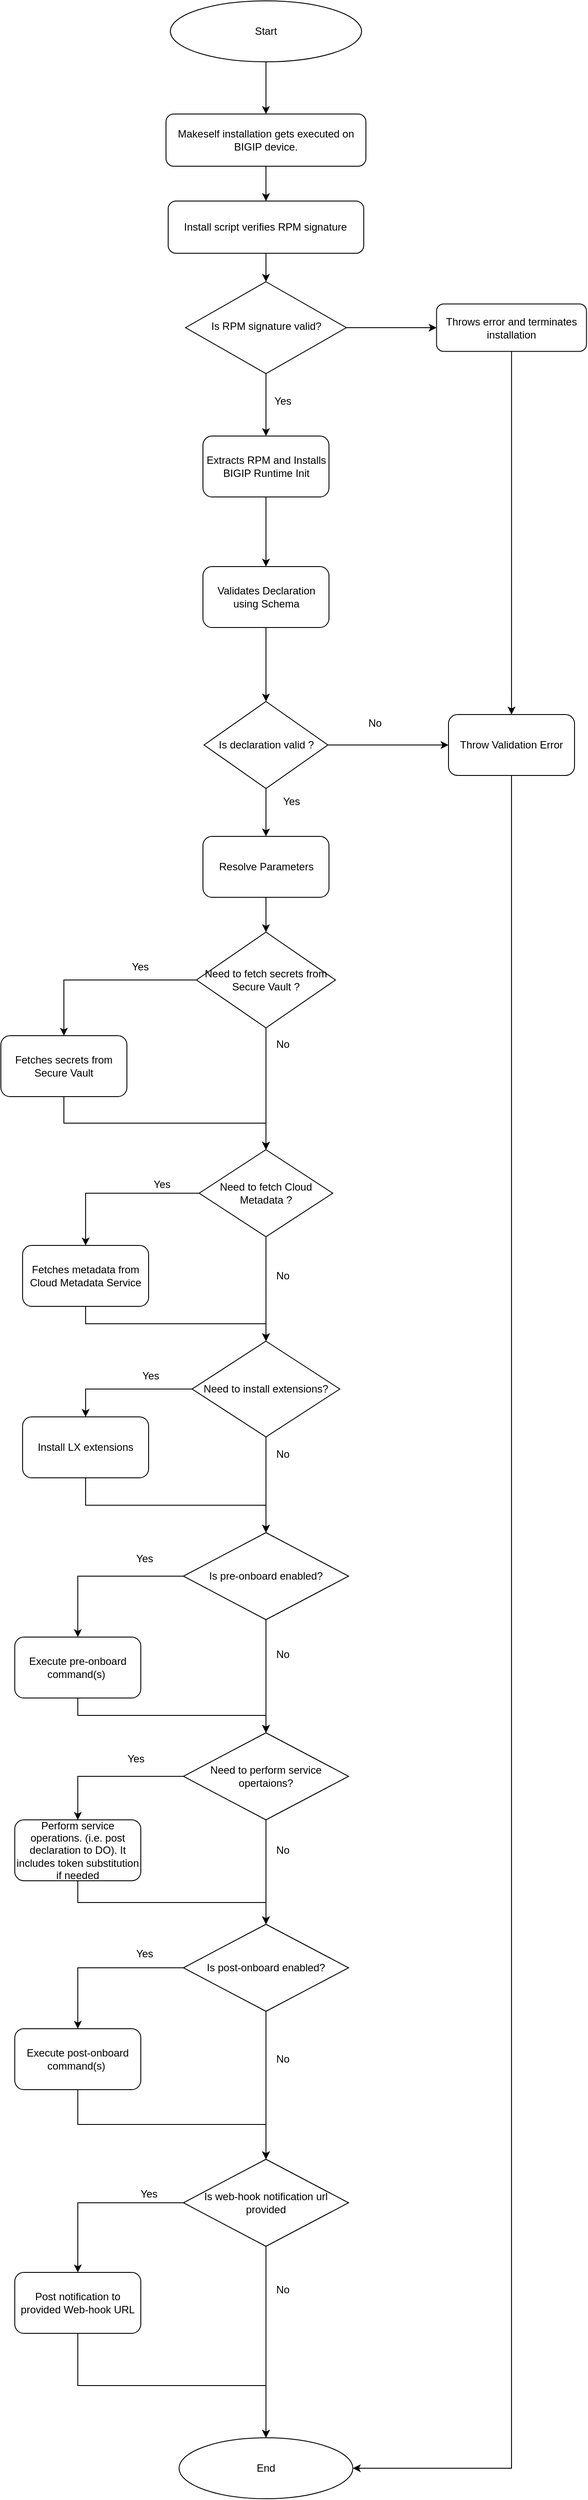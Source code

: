 <mxfile version="13.4.1" type="device"><diagram id="C5RBs43oDa-KdzZeNtuy" name="Page-1"><mxGraphModel dx="950" dy="1688" grid="1" gridSize="10" guides="1" tooltips="1" connect="1" arrows="1" fold="1" page="1" pageScale="1" pageWidth="827" pageHeight="1169" math="0" shadow="0"><root><mxCell id="WIyWlLk6GJQsqaUBKTNV-0"/><mxCell id="WIyWlLk6GJQsqaUBKTNV-1" parent="WIyWlLk6GJQsqaUBKTNV-0"/><mxCell id="aEhDtFr6zs_zgfXNHEU4-108" style="edgeStyle=orthogonalEdgeStyle;rounded=0;orthogonalLoop=1;jettySize=auto;html=1;exitX=0.5;exitY=1;exitDx=0;exitDy=0;entryX=0.5;entryY=0;entryDx=0;entryDy=0;" edge="1" parent="WIyWlLk6GJQsqaUBKTNV-1" source="WIyWlLk6GJQsqaUBKTNV-3" target="aEhDtFr6zs_zgfXNHEU4-107"><mxGeometry relative="1" as="geometry"/></mxCell><mxCell id="WIyWlLk6GJQsqaUBKTNV-3" value="Makeself installation gets executed on BIGIP device." style="rounded=1;whiteSpace=wrap;html=1;fontSize=12;glass=0;strokeWidth=1;shadow=0;" parent="WIyWlLk6GJQsqaUBKTNV-1" vertex="1"><mxGeometry x="274.99" y="40" width="230" height="60" as="geometry"/></mxCell><mxCell id="aEhDtFr6zs_zgfXNHEU4-102" style="edgeStyle=orthogonalEdgeStyle;rounded=0;orthogonalLoop=1;jettySize=auto;html=1;exitX=1;exitY=0.5;exitDx=0;exitDy=0;entryX=0;entryY=0.5;entryDx=0;entryDy=0;" edge="1" parent="WIyWlLk6GJQsqaUBKTNV-1" source="WIyWlLk6GJQsqaUBKTNV-6" target="aEhDtFr6zs_zgfXNHEU4-101"><mxGeometry relative="1" as="geometry"/></mxCell><mxCell id="WIyWlLk6GJQsqaUBKTNV-6" value="Is RPM signature valid?" style="rhombus;whiteSpace=wrap;html=1;shadow=0;fontFamily=Helvetica;fontSize=12;align=center;strokeWidth=1;spacing=6;spacingTop=-4;" parent="WIyWlLk6GJQsqaUBKTNV-1" vertex="1"><mxGeometry x="297.5" y="232.75" width="185" height="105.5" as="geometry"/></mxCell><mxCell id="aEhDtFr6zs_zgfXNHEU4-29" style="edgeStyle=orthogonalEdgeStyle;rounded=0;orthogonalLoop=1;jettySize=auto;html=1;exitX=0.5;exitY=1;exitDx=0;exitDy=0;entryX=0.5;entryY=0;entryDx=0;entryDy=0;" edge="1" parent="WIyWlLk6GJQsqaUBKTNV-1" source="aEhDtFr6zs_zgfXNHEU4-2" target="WIyWlLk6GJQsqaUBKTNV-3"><mxGeometry relative="1" as="geometry"/></mxCell><mxCell id="aEhDtFr6zs_zgfXNHEU4-2" value="Start" style="ellipse;whiteSpace=wrap;html=1;" vertex="1" parent="WIyWlLk6GJQsqaUBKTNV-1"><mxGeometry x="279.99" y="-90" width="220" height="70" as="geometry"/></mxCell><mxCell id="aEhDtFr6zs_zgfXNHEU4-4" style="edgeStyle=orthogonalEdgeStyle;rounded=0;orthogonalLoop=1;jettySize=auto;html=1;exitX=0.5;exitY=1;exitDx=0;exitDy=0;" edge="1" parent="WIyWlLk6GJQsqaUBKTNV-1" source="WIyWlLk6GJQsqaUBKTNV-6" target="WIyWlLk6GJQsqaUBKTNV-6"><mxGeometry relative="1" as="geometry"/></mxCell><mxCell id="aEhDtFr6zs_zgfXNHEU4-5" style="edgeStyle=orthogonalEdgeStyle;rounded=0;orthogonalLoop=1;jettySize=auto;html=1;exitX=0.5;exitY=1;exitDx=0;exitDy=0;" edge="1" parent="WIyWlLk6GJQsqaUBKTNV-1" source="WIyWlLk6GJQsqaUBKTNV-6" target="WIyWlLk6GJQsqaUBKTNV-6"><mxGeometry relative="1" as="geometry"/></mxCell><mxCell id="aEhDtFr6zs_zgfXNHEU4-22" style="edgeStyle=orthogonalEdgeStyle;rounded=0;orthogonalLoop=1;jettySize=auto;html=1;exitX=0.5;exitY=1;exitDx=0;exitDy=0;entryX=0.5;entryY=0;entryDx=0;entryDy=0;" edge="1" parent="WIyWlLk6GJQsqaUBKTNV-1" source="aEhDtFr6zs_zgfXNHEU4-11" target="aEhDtFr6zs_zgfXNHEU4-21"><mxGeometry relative="1" as="geometry"/></mxCell><mxCell id="aEhDtFr6zs_zgfXNHEU4-11" value="Extracts RPM and Installs BIGIP Runtime Init" style="rounded=1;whiteSpace=wrap;html=1;" vertex="1" parent="WIyWlLk6GJQsqaUBKTNV-1"><mxGeometry x="317.5" y="410" width="145" height="70" as="geometry"/></mxCell><mxCell id="aEhDtFr6zs_zgfXNHEU4-26" style="edgeStyle=orthogonalEdgeStyle;rounded=0;orthogonalLoop=1;jettySize=auto;html=1;exitX=0.5;exitY=1;exitDx=0;exitDy=0;entryX=0.5;entryY=0;entryDx=0;entryDy=0;" edge="1" parent="WIyWlLk6GJQsqaUBKTNV-1" source="aEhDtFr6zs_zgfXNHEU4-21" target="aEhDtFr6zs_zgfXNHEU4-23"><mxGeometry relative="1" as="geometry"/></mxCell><mxCell id="aEhDtFr6zs_zgfXNHEU4-21" value="Validates Declaration using Schema" style="rounded=1;whiteSpace=wrap;html=1;" vertex="1" parent="WIyWlLk6GJQsqaUBKTNV-1"><mxGeometry x="317.5" y="560" width="145" height="70" as="geometry"/></mxCell><mxCell id="aEhDtFr6zs_zgfXNHEU4-36" style="edgeStyle=orthogonalEdgeStyle;rounded=0;orthogonalLoop=1;jettySize=auto;html=1;exitX=1;exitY=0.5;exitDx=0;exitDy=0;entryX=0;entryY=0.5;entryDx=0;entryDy=0;" edge="1" parent="WIyWlLk6GJQsqaUBKTNV-1" source="aEhDtFr6zs_zgfXNHEU4-23" target="aEhDtFr6zs_zgfXNHEU4-33"><mxGeometry relative="1" as="geometry"/></mxCell><mxCell id="aEhDtFr6zs_zgfXNHEU4-92" style="edgeStyle=orthogonalEdgeStyle;rounded=0;orthogonalLoop=1;jettySize=auto;html=1;exitX=0.5;exitY=1;exitDx=0;exitDy=0;entryX=0.5;entryY=0;entryDx=0;entryDy=0;" edge="1" parent="WIyWlLk6GJQsqaUBKTNV-1" source="aEhDtFr6zs_zgfXNHEU4-23" target="aEhDtFr6zs_zgfXNHEU4-40"><mxGeometry relative="1" as="geometry"/></mxCell><mxCell id="aEhDtFr6zs_zgfXNHEU4-23" value="Is declaration valid ?" style="rhombus;whiteSpace=wrap;html=1;" vertex="1" parent="WIyWlLk6GJQsqaUBKTNV-1"><mxGeometry x="318.75" y="715" width="142.5" height="100" as="geometry"/></mxCell><mxCell id="aEhDtFr6zs_zgfXNHEU4-28" value="No" style="text;html=1;align=center;verticalAlign=middle;resizable=0;points=[];autosize=1;" vertex="1" parent="WIyWlLk6GJQsqaUBKTNV-1"><mxGeometry x="500" y="730" width="30" height="20" as="geometry"/></mxCell><mxCell id="aEhDtFr6zs_zgfXNHEU4-30" value="End" style="ellipse;whiteSpace=wrap;html=1;" vertex="1" parent="WIyWlLk6GJQsqaUBKTNV-1"><mxGeometry x="290" y="2710" width="200" height="70" as="geometry"/></mxCell><mxCell id="aEhDtFr6zs_zgfXNHEU4-37" style="edgeStyle=orthogonalEdgeStyle;rounded=0;orthogonalLoop=1;jettySize=auto;html=1;exitX=0.5;exitY=1;exitDx=0;exitDy=0;entryX=1;entryY=0.5;entryDx=0;entryDy=0;" edge="1" parent="WIyWlLk6GJQsqaUBKTNV-1" source="aEhDtFr6zs_zgfXNHEU4-33" target="aEhDtFr6zs_zgfXNHEU4-30"><mxGeometry relative="1" as="geometry"/></mxCell><mxCell id="aEhDtFr6zs_zgfXNHEU4-33" value="Throw Validation Error" style="rounded=1;whiteSpace=wrap;html=1;" vertex="1" parent="WIyWlLk6GJQsqaUBKTNV-1"><mxGeometry x="600" y="730" width="145" height="70" as="geometry"/></mxCell><mxCell id="aEhDtFr6zs_zgfXNHEU4-49" style="edgeStyle=orthogonalEdgeStyle;rounded=0;orthogonalLoop=1;jettySize=auto;html=1;exitX=0;exitY=0.5;exitDx=0;exitDy=0;entryX=0.5;entryY=0;entryDx=0;entryDy=0;" edge="1" parent="WIyWlLk6GJQsqaUBKTNV-1" source="aEhDtFr6zs_zgfXNHEU4-41" target="aEhDtFr6zs_zgfXNHEU4-47"><mxGeometry relative="1" as="geometry"/></mxCell><mxCell id="aEhDtFr6zs_zgfXNHEU4-57" style="edgeStyle=orthogonalEdgeStyle;rounded=0;orthogonalLoop=1;jettySize=auto;html=1;exitX=0.5;exitY=1;exitDx=0;exitDy=0;" edge="1" parent="WIyWlLk6GJQsqaUBKTNV-1" source="aEhDtFr6zs_zgfXNHEU4-41"><mxGeometry relative="1" as="geometry"><mxPoint x="390" y="1670" as="targetPoint"/></mxGeometry></mxCell><mxCell id="aEhDtFr6zs_zgfXNHEU4-41" value="Need to install extensions?" style="rhombus;whiteSpace=wrap;html=1;" vertex="1" parent="WIyWlLk6GJQsqaUBKTNV-1"><mxGeometry x="304.99" y="1450" width="170" height="110" as="geometry"/></mxCell><mxCell id="aEhDtFr6zs_zgfXNHEU4-43" value="Yes" style="text;html=1;align=center;verticalAlign=middle;resizable=0;points=[];autosize=1;" vertex="1" parent="WIyWlLk6GJQsqaUBKTNV-1"><mxGeometry x="399" y="820" width="40" height="20" as="geometry"/></mxCell><mxCell id="aEhDtFr6zs_zgfXNHEU4-52" style="edgeStyle=orthogonalEdgeStyle;rounded=0;orthogonalLoop=1;jettySize=auto;html=1;exitX=0.5;exitY=1;exitDx=0;exitDy=0;" edge="1" parent="WIyWlLk6GJQsqaUBKTNV-1" source="aEhDtFr6zs_zgfXNHEU4-47" target="aEhDtFr6zs_zgfXNHEU4-51"><mxGeometry relative="1" as="geometry"/></mxCell><mxCell id="aEhDtFr6zs_zgfXNHEU4-47" value="Install LX extensions" style="rounded=1;whiteSpace=wrap;html=1;" vertex="1" parent="WIyWlLk6GJQsqaUBKTNV-1"><mxGeometry x="110" y="1537" width="145" height="70" as="geometry"/></mxCell><mxCell id="aEhDtFr6zs_zgfXNHEU4-50" value="Yes" style="text;html=1;align=center;verticalAlign=middle;resizable=0;points=[];autosize=1;" vertex="1" parent="WIyWlLk6GJQsqaUBKTNV-1"><mxGeometry x="237.49" y="1480" width="40" height="20" as="geometry"/></mxCell><mxCell id="aEhDtFr6zs_zgfXNHEU4-54" style="edgeStyle=orthogonalEdgeStyle;rounded=0;orthogonalLoop=1;jettySize=auto;html=1;exitX=0;exitY=0.5;exitDx=0;exitDy=0;entryX=0.5;entryY=0;entryDx=0;entryDy=0;" edge="1" parent="WIyWlLk6GJQsqaUBKTNV-1" source="aEhDtFr6zs_zgfXNHEU4-51" target="aEhDtFr6zs_zgfXNHEU4-53"><mxGeometry relative="1" as="geometry"/></mxCell><mxCell id="aEhDtFr6zs_zgfXNHEU4-65" style="edgeStyle=orthogonalEdgeStyle;rounded=0;orthogonalLoop=1;jettySize=auto;html=1;exitX=0.5;exitY=1;exitDx=0;exitDy=0;entryX=0.5;entryY=0;entryDx=0;entryDy=0;" edge="1" parent="WIyWlLk6GJQsqaUBKTNV-1" source="aEhDtFr6zs_zgfXNHEU4-51" target="aEhDtFr6zs_zgfXNHEU4-63"><mxGeometry relative="1" as="geometry"/></mxCell><mxCell id="aEhDtFr6zs_zgfXNHEU4-51" value="Is pre-onboard enabled?" style="rhombus;whiteSpace=wrap;html=1;" vertex="1" parent="WIyWlLk6GJQsqaUBKTNV-1"><mxGeometry x="295" y="1670" width="190" height="100" as="geometry"/></mxCell><mxCell id="aEhDtFr6zs_zgfXNHEU4-64" style="edgeStyle=orthogonalEdgeStyle;rounded=0;orthogonalLoop=1;jettySize=auto;html=1;exitX=0.5;exitY=1;exitDx=0;exitDy=0;" edge="1" parent="WIyWlLk6GJQsqaUBKTNV-1" source="aEhDtFr6zs_zgfXNHEU4-53" target="aEhDtFr6zs_zgfXNHEU4-63"><mxGeometry relative="1" as="geometry"/></mxCell><mxCell id="aEhDtFr6zs_zgfXNHEU4-53" value="Execute pre-onboard command(s)&amp;nbsp;" style="rounded=1;whiteSpace=wrap;html=1;" vertex="1" parent="WIyWlLk6GJQsqaUBKTNV-1"><mxGeometry x="101" y="1790" width="145" height="70" as="geometry"/></mxCell><mxCell id="aEhDtFr6zs_zgfXNHEU4-55" value="Yes" style="text;html=1;align=center;verticalAlign=middle;resizable=0;points=[];autosize=1;" vertex="1" parent="WIyWlLk6GJQsqaUBKTNV-1"><mxGeometry x="230" y="1690" width="40" height="20" as="geometry"/></mxCell><mxCell id="aEhDtFr6zs_zgfXNHEU4-58" value="No" style="text;html=1;align=center;verticalAlign=middle;resizable=0;points=[];autosize=1;" vertex="1" parent="WIyWlLk6GJQsqaUBKTNV-1"><mxGeometry x="394" y="1570" width="30" height="20" as="geometry"/></mxCell><mxCell id="aEhDtFr6zs_zgfXNHEU4-60" style="edgeStyle=orthogonalEdgeStyle;rounded=0;orthogonalLoop=1;jettySize=auto;html=1;exitX=0.5;exitY=1;exitDx=0;exitDy=0;" edge="1" parent="WIyWlLk6GJQsqaUBKTNV-1" source="WIyWlLk6GJQsqaUBKTNV-6" target="WIyWlLk6GJQsqaUBKTNV-6"><mxGeometry relative="1" as="geometry"/></mxCell><mxCell id="aEhDtFr6zs_zgfXNHEU4-61" style="edgeStyle=orthogonalEdgeStyle;rounded=0;orthogonalLoop=1;jettySize=auto;html=1;exitX=0.5;exitY=1;exitDx=0;exitDy=0;" edge="1" parent="WIyWlLk6GJQsqaUBKTNV-1" source="WIyWlLk6GJQsqaUBKTNV-6"><mxGeometry relative="1" as="geometry"><mxPoint x="390" y="410" as="targetPoint"/><mxPoint x="390" y="338.25" as="sourcePoint"/></mxGeometry></mxCell><mxCell id="aEhDtFr6zs_zgfXNHEU4-68" style="edgeStyle=orthogonalEdgeStyle;rounded=0;orthogonalLoop=1;jettySize=auto;html=1;entryX=0.5;entryY=0;entryDx=0;entryDy=0;" edge="1" parent="WIyWlLk6GJQsqaUBKTNV-1" source="aEhDtFr6zs_zgfXNHEU4-63" target="aEhDtFr6zs_zgfXNHEU4-67"><mxGeometry relative="1" as="geometry"/></mxCell><mxCell id="aEhDtFr6zs_zgfXNHEU4-71" style="edgeStyle=orthogonalEdgeStyle;rounded=0;orthogonalLoop=1;jettySize=auto;html=1;exitX=0.5;exitY=1;exitDx=0;exitDy=0;entryX=0.5;entryY=0;entryDx=0;entryDy=0;" edge="1" parent="WIyWlLk6GJQsqaUBKTNV-1" source="aEhDtFr6zs_zgfXNHEU4-63" target="aEhDtFr6zs_zgfXNHEU4-69"><mxGeometry relative="1" as="geometry"/></mxCell><mxCell id="aEhDtFr6zs_zgfXNHEU4-63" value="Need to perform service opertaions?" style="rhombus;whiteSpace=wrap;html=1;" vertex="1" parent="WIyWlLk6GJQsqaUBKTNV-1"><mxGeometry x="295" y="1900" width="190" height="100" as="geometry"/></mxCell><mxCell id="aEhDtFr6zs_zgfXNHEU4-66" value="No" style="text;html=1;align=center;verticalAlign=middle;resizable=0;points=[];autosize=1;" vertex="1" parent="WIyWlLk6GJQsqaUBKTNV-1"><mxGeometry x="394" y="1800" width="30" height="20" as="geometry"/></mxCell><mxCell id="aEhDtFr6zs_zgfXNHEU4-70" style="edgeStyle=orthogonalEdgeStyle;rounded=0;orthogonalLoop=1;jettySize=auto;html=1;exitX=0.5;exitY=1;exitDx=0;exitDy=0;entryX=0.5;entryY=0;entryDx=0;entryDy=0;" edge="1" parent="WIyWlLk6GJQsqaUBKTNV-1" source="aEhDtFr6zs_zgfXNHEU4-67" target="aEhDtFr6zs_zgfXNHEU4-69"><mxGeometry relative="1" as="geometry"/></mxCell><mxCell id="aEhDtFr6zs_zgfXNHEU4-67" value="Perform service operations. (i.e. post declaration to DO). It includes token substitution if needed" style="rounded=1;whiteSpace=wrap;html=1;" vertex="1" parent="WIyWlLk6GJQsqaUBKTNV-1"><mxGeometry x="101" y="2000" width="145" height="70" as="geometry"/></mxCell><mxCell id="aEhDtFr6zs_zgfXNHEU4-74" style="edgeStyle=orthogonalEdgeStyle;rounded=0;orthogonalLoop=1;jettySize=auto;html=1;exitX=0;exitY=0.5;exitDx=0;exitDy=0;" edge="1" parent="WIyWlLk6GJQsqaUBKTNV-1" source="aEhDtFr6zs_zgfXNHEU4-69" target="aEhDtFr6zs_zgfXNHEU4-73"><mxGeometry relative="1" as="geometry"/></mxCell><mxCell id="aEhDtFr6zs_zgfXNHEU4-79" style="edgeStyle=orthogonalEdgeStyle;rounded=0;orthogonalLoop=1;jettySize=auto;html=1;exitX=0.5;exitY=1;exitDx=0;exitDy=0;" edge="1" parent="WIyWlLk6GJQsqaUBKTNV-1" source="aEhDtFr6zs_zgfXNHEU4-69"><mxGeometry relative="1" as="geometry"><mxPoint x="390" y="2390" as="targetPoint"/></mxGeometry></mxCell><mxCell id="aEhDtFr6zs_zgfXNHEU4-69" value="Is post-onboard enabled?" style="rhombus;whiteSpace=wrap;html=1;" vertex="1" parent="WIyWlLk6GJQsqaUBKTNV-1"><mxGeometry x="295" y="2120" width="190" height="100" as="geometry"/></mxCell><mxCell id="aEhDtFr6zs_zgfXNHEU4-72" value="No" style="text;html=1;align=center;verticalAlign=middle;resizable=0;points=[];autosize=1;" vertex="1" parent="WIyWlLk6GJQsqaUBKTNV-1"><mxGeometry x="394" y="2025" width="30" height="20" as="geometry"/></mxCell><mxCell id="aEhDtFr6zs_zgfXNHEU4-78" style="edgeStyle=orthogonalEdgeStyle;rounded=0;orthogonalLoop=1;jettySize=auto;html=1;exitX=0.5;exitY=1;exitDx=0;exitDy=0;entryX=0.5;entryY=0;entryDx=0;entryDy=0;" edge="1" parent="WIyWlLk6GJQsqaUBKTNV-1" source="aEhDtFr6zs_zgfXNHEU4-73" target="aEhDtFr6zs_zgfXNHEU4-77"><mxGeometry relative="1" as="geometry"/></mxCell><mxCell id="aEhDtFr6zs_zgfXNHEU4-73" value="Execute post-onboard command(s)&amp;nbsp;" style="rounded=1;whiteSpace=wrap;html=1;" vertex="1" parent="WIyWlLk6GJQsqaUBKTNV-1"><mxGeometry x="101" y="2240" width="145" height="70" as="geometry"/></mxCell><mxCell id="aEhDtFr6zs_zgfXNHEU4-75" value="Yes" style="text;html=1;align=center;verticalAlign=middle;resizable=0;points=[];autosize=1;" vertex="1" parent="WIyWlLk6GJQsqaUBKTNV-1"><mxGeometry x="230" y="2143.5" width="40" height="20" as="geometry"/></mxCell><mxCell id="aEhDtFr6zs_zgfXNHEU4-76" value="Yes" style="text;html=1;align=center;verticalAlign=middle;resizable=0;points=[];autosize=1;" vertex="1" parent="WIyWlLk6GJQsqaUBKTNV-1"><mxGeometry x="220" y="1920" width="40" height="20" as="geometry"/></mxCell><mxCell id="aEhDtFr6zs_zgfXNHEU4-82" style="edgeStyle=orthogonalEdgeStyle;rounded=0;orthogonalLoop=1;jettySize=auto;html=1;exitX=0;exitY=0.5;exitDx=0;exitDy=0;entryX=0.5;entryY=0;entryDx=0;entryDy=0;" edge="1" parent="WIyWlLk6GJQsqaUBKTNV-1" source="aEhDtFr6zs_zgfXNHEU4-77" target="aEhDtFr6zs_zgfXNHEU4-81"><mxGeometry relative="1" as="geometry"/></mxCell><mxCell id="aEhDtFr6zs_zgfXNHEU4-85" style="edgeStyle=orthogonalEdgeStyle;rounded=0;orthogonalLoop=1;jettySize=auto;html=1;exitX=0.5;exitY=1;exitDx=0;exitDy=0;entryX=0.5;entryY=0;entryDx=0;entryDy=0;" edge="1" parent="WIyWlLk6GJQsqaUBKTNV-1" source="aEhDtFr6zs_zgfXNHEU4-77" target="aEhDtFr6zs_zgfXNHEU4-30"><mxGeometry relative="1" as="geometry"/></mxCell><mxCell id="aEhDtFr6zs_zgfXNHEU4-77" value="Is web-hook notification url provided" style="rhombus;whiteSpace=wrap;html=1;" vertex="1" parent="WIyWlLk6GJQsqaUBKTNV-1"><mxGeometry x="295" y="2390" width="190" height="100" as="geometry"/></mxCell><mxCell id="aEhDtFr6zs_zgfXNHEU4-80" value="No" style="text;html=1;align=center;verticalAlign=middle;resizable=0;points=[];autosize=1;" vertex="1" parent="WIyWlLk6GJQsqaUBKTNV-1"><mxGeometry x="394" y="2265" width="30" height="20" as="geometry"/></mxCell><mxCell id="aEhDtFr6zs_zgfXNHEU4-83" style="edgeStyle=orthogonalEdgeStyle;rounded=0;orthogonalLoop=1;jettySize=auto;html=1;exitX=0.5;exitY=1;exitDx=0;exitDy=0;entryX=0.5;entryY=0;entryDx=0;entryDy=0;" edge="1" parent="WIyWlLk6GJQsqaUBKTNV-1" source="aEhDtFr6zs_zgfXNHEU4-81" target="aEhDtFr6zs_zgfXNHEU4-30"><mxGeometry relative="1" as="geometry"/></mxCell><mxCell id="aEhDtFr6zs_zgfXNHEU4-81" value="Post notification to provided Web-hook URL" style="rounded=1;whiteSpace=wrap;html=1;" vertex="1" parent="WIyWlLk6GJQsqaUBKTNV-1"><mxGeometry x="101" y="2520" width="145" height="70" as="geometry"/></mxCell><mxCell id="aEhDtFr6zs_zgfXNHEU4-86" value="No" style="text;html=1;align=center;verticalAlign=middle;resizable=0;points=[];autosize=1;" vertex="1" parent="WIyWlLk6GJQsqaUBKTNV-1"><mxGeometry x="394" y="2530" width="30" height="20" as="geometry"/></mxCell><mxCell id="aEhDtFr6zs_zgfXNHEU4-87" value="Yes" style="text;html=1;align=center;verticalAlign=middle;resizable=0;points=[];autosize=1;" vertex="1" parent="WIyWlLk6GJQsqaUBKTNV-1"><mxGeometry x="235" y="2420" width="40" height="20" as="geometry"/></mxCell><mxCell id="aEhDtFr6zs_zgfXNHEU4-90" style="edgeStyle=orthogonalEdgeStyle;rounded=0;orthogonalLoop=1;jettySize=auto;html=1;exitX=0.5;exitY=1;exitDx=0;exitDy=0;entryX=0.5;entryY=0;entryDx=0;entryDy=0;" edge="1" parent="WIyWlLk6GJQsqaUBKTNV-1" source="aEhDtFr6zs_zgfXNHEU4-40" target="aEhDtFr6zs_zgfXNHEU4-89"><mxGeometry relative="1" as="geometry"/></mxCell><mxCell id="aEhDtFr6zs_zgfXNHEU4-40" value="Resolve Parameters" style="rounded=1;whiteSpace=wrap;html=1;" vertex="1" parent="WIyWlLk6GJQsqaUBKTNV-1"><mxGeometry x="317.5" y="870" width="145" height="70" as="geometry"/></mxCell><mxCell id="aEhDtFr6zs_zgfXNHEU4-94" style="edgeStyle=orthogonalEdgeStyle;rounded=0;orthogonalLoop=1;jettySize=auto;html=1;exitX=0;exitY=0.5;exitDx=0;exitDy=0;entryX=0.5;entryY=0;entryDx=0;entryDy=0;" edge="1" parent="WIyWlLk6GJQsqaUBKTNV-1" source="aEhDtFr6zs_zgfXNHEU4-89" target="aEhDtFr6zs_zgfXNHEU4-93"><mxGeometry relative="1" as="geometry"/></mxCell><mxCell id="aEhDtFr6zs_zgfXNHEU4-111" style="edgeStyle=orthogonalEdgeStyle;rounded=0;orthogonalLoop=1;jettySize=auto;html=1;exitX=0.5;exitY=1;exitDx=0;exitDy=0;entryX=0.5;entryY=0;entryDx=0;entryDy=0;" edge="1" parent="WIyWlLk6GJQsqaUBKTNV-1" source="aEhDtFr6zs_zgfXNHEU4-89" target="aEhDtFr6zs_zgfXNHEU4-110"><mxGeometry relative="1" as="geometry"/></mxCell><mxCell id="aEhDtFr6zs_zgfXNHEU4-89" value="Need to fetch secrets from Secure Vault ?" style="rhombus;whiteSpace=wrap;html=1;" vertex="1" parent="WIyWlLk6GJQsqaUBKTNV-1"><mxGeometry x="310" y="980" width="160" height="110" as="geometry"/></mxCell><mxCell id="aEhDtFr6zs_zgfXNHEU4-113" style="edgeStyle=orthogonalEdgeStyle;rounded=0;orthogonalLoop=1;jettySize=auto;html=1;exitX=0.5;exitY=1;exitDx=0;exitDy=0;entryX=0.5;entryY=0;entryDx=0;entryDy=0;" edge="1" parent="WIyWlLk6GJQsqaUBKTNV-1" source="aEhDtFr6zs_zgfXNHEU4-93" target="aEhDtFr6zs_zgfXNHEU4-110"><mxGeometry relative="1" as="geometry"/></mxCell><mxCell id="aEhDtFr6zs_zgfXNHEU4-93" value="Fetches secrets from Secure Vault" style="rounded=1;whiteSpace=wrap;html=1;" vertex="1" parent="WIyWlLk6GJQsqaUBKTNV-1"><mxGeometry x="85" y="1099" width="145" height="70" as="geometry"/></mxCell><mxCell id="aEhDtFr6zs_zgfXNHEU4-95" value="Yes" style="text;html=1;align=center;verticalAlign=middle;resizable=0;points=[];autosize=1;" vertex="1" parent="WIyWlLk6GJQsqaUBKTNV-1"><mxGeometry x="225" y="1010" width="40" height="20" as="geometry"/></mxCell><mxCell id="aEhDtFr6zs_zgfXNHEU4-98" value="No" style="text;html=1;align=center;verticalAlign=middle;resizable=0;points=[];autosize=1;" vertex="1" parent="WIyWlLk6GJQsqaUBKTNV-1"><mxGeometry x="394" y="1099" width="30" height="20" as="geometry"/></mxCell><mxCell id="aEhDtFr6zs_zgfXNHEU4-99" value="Yes" style="text;html=1;align=center;verticalAlign=middle;resizable=0;points=[];autosize=1;" vertex="1" parent="WIyWlLk6GJQsqaUBKTNV-1"><mxGeometry x="389" y="360" width="40" height="20" as="geometry"/></mxCell><mxCell id="aEhDtFr6zs_zgfXNHEU4-106" style="edgeStyle=orthogonalEdgeStyle;rounded=0;orthogonalLoop=1;jettySize=auto;html=1;entryX=0.5;entryY=0;entryDx=0;entryDy=0;" edge="1" parent="WIyWlLk6GJQsqaUBKTNV-1" source="aEhDtFr6zs_zgfXNHEU4-101" target="aEhDtFr6zs_zgfXNHEU4-33"><mxGeometry relative="1" as="geometry"/></mxCell><mxCell id="aEhDtFr6zs_zgfXNHEU4-101" value="Throws error and terminates installation" style="rounded=1;whiteSpace=wrap;html=1;fontSize=12;glass=0;strokeWidth=1;shadow=0;" vertex="1" parent="WIyWlLk6GJQsqaUBKTNV-1"><mxGeometry x="586.25" y="258.25" width="172.5" height="54.5" as="geometry"/></mxCell><mxCell id="aEhDtFr6zs_zgfXNHEU4-109" style="edgeStyle=orthogonalEdgeStyle;rounded=0;orthogonalLoop=1;jettySize=auto;html=1;exitX=0.5;exitY=1;exitDx=0;exitDy=0;entryX=0.5;entryY=0;entryDx=0;entryDy=0;" edge="1" parent="WIyWlLk6GJQsqaUBKTNV-1" source="aEhDtFr6zs_zgfXNHEU4-107" target="WIyWlLk6GJQsqaUBKTNV-6"><mxGeometry relative="1" as="geometry"/></mxCell><mxCell id="aEhDtFr6zs_zgfXNHEU4-107" value="Install script verifies RPM signature" style="rounded=1;whiteSpace=wrap;html=1;fontSize=12;glass=0;strokeWidth=1;shadow=0;" vertex="1" parent="WIyWlLk6GJQsqaUBKTNV-1"><mxGeometry x="277.49" y="140" width="225.01" height="60" as="geometry"/></mxCell><mxCell id="aEhDtFr6zs_zgfXNHEU4-115" style="edgeStyle=orthogonalEdgeStyle;rounded=0;orthogonalLoop=1;jettySize=auto;html=1;exitX=0;exitY=0.5;exitDx=0;exitDy=0;entryX=0.5;entryY=0;entryDx=0;entryDy=0;" edge="1" parent="WIyWlLk6GJQsqaUBKTNV-1" source="aEhDtFr6zs_zgfXNHEU4-110" target="aEhDtFr6zs_zgfXNHEU4-114"><mxGeometry relative="1" as="geometry"/></mxCell><mxCell id="aEhDtFr6zs_zgfXNHEU4-117" style="edgeStyle=orthogonalEdgeStyle;rounded=0;orthogonalLoop=1;jettySize=auto;html=1;exitX=0.5;exitY=1;exitDx=0;exitDy=0;" edge="1" parent="WIyWlLk6GJQsqaUBKTNV-1" source="aEhDtFr6zs_zgfXNHEU4-110"><mxGeometry relative="1" as="geometry"><mxPoint x="390" y="1450" as="targetPoint"/></mxGeometry></mxCell><mxCell id="aEhDtFr6zs_zgfXNHEU4-110" value="Need to fetch Cloud Metadata ?" style="rhombus;whiteSpace=wrap;html=1;" vertex="1" parent="WIyWlLk6GJQsqaUBKTNV-1"><mxGeometry x="313.12" y="1230" width="153.75" height="100" as="geometry"/></mxCell><mxCell id="aEhDtFr6zs_zgfXNHEU4-116" style="edgeStyle=orthogonalEdgeStyle;rounded=0;orthogonalLoop=1;jettySize=auto;html=1;exitX=0.5;exitY=1;exitDx=0;exitDy=0;entryX=0.5;entryY=0;entryDx=0;entryDy=0;" edge="1" parent="WIyWlLk6GJQsqaUBKTNV-1" source="aEhDtFr6zs_zgfXNHEU4-114" target="aEhDtFr6zs_zgfXNHEU4-41"><mxGeometry relative="1" as="geometry"/></mxCell><mxCell id="aEhDtFr6zs_zgfXNHEU4-114" value="Fetches metadata from Cloud Metadata Service" style="rounded=1;whiteSpace=wrap;html=1;" vertex="1" parent="WIyWlLk6GJQsqaUBKTNV-1"><mxGeometry x="110" y="1340" width="145" height="70" as="geometry"/></mxCell><mxCell id="aEhDtFr6zs_zgfXNHEU4-118" value="Yes" style="text;html=1;align=center;verticalAlign=middle;resizable=0;points=[];autosize=1;" vertex="1" parent="WIyWlLk6GJQsqaUBKTNV-1"><mxGeometry x="250" y="1260" width="40" height="20" as="geometry"/></mxCell><mxCell id="aEhDtFr6zs_zgfXNHEU4-119" value="No" style="text;html=1;align=center;verticalAlign=middle;resizable=0;points=[];autosize=1;" vertex="1" parent="WIyWlLk6GJQsqaUBKTNV-1"><mxGeometry x="394" y="1365" width="30" height="20" as="geometry"/></mxCell></root></mxGraphModel></diagram></mxfile>